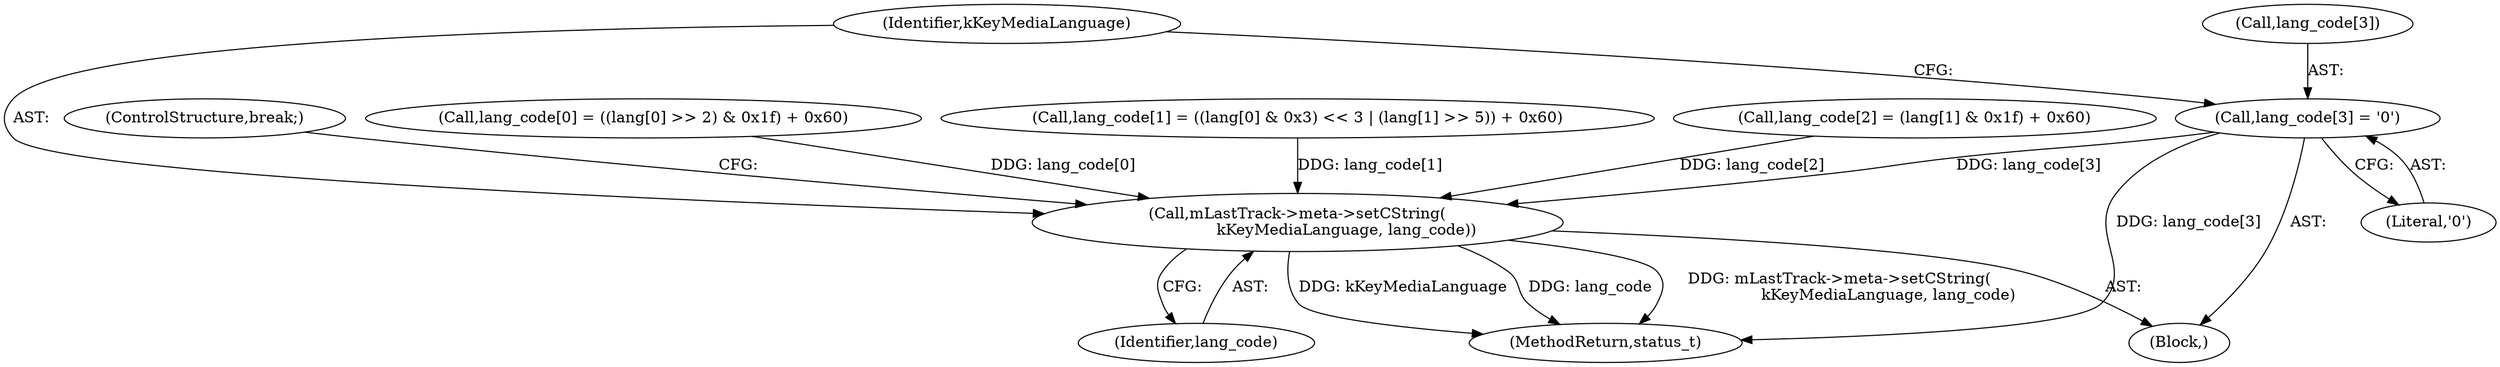 digraph "0_Android_f4a88c8ed4f8186b3d6e2852993e063fc33ff231@array" {
"1001358" [label="(Call,lang_code[3] = '\0')"];
"1001363" [label="(Call,mLastTrack->meta->setCString(\n                    kKeyMediaLanguage, lang_code))"];
"1001315" [label="(Call,lang_code[0] = ((lang[0] >> 2) & 0x1f) + 0x60)"];
"1001363" [label="(Call,mLastTrack->meta->setCString(\n                    kKeyMediaLanguage, lang_code))"];
"1001362" [label="(Literal,'\0')"];
"1001328" [label="(Call,lang_code[1] = ((lang[0] & 0x3) << 3 | (lang[1] >> 5)) + 0x60)"];
"1001347" [label="(Call,lang_code[2] = (lang[1] & 0x1f) + 0x60)"];
"1001364" [label="(Identifier,kKeyMediaLanguage)"];
"1001365" [label="(Identifier,lang_code)"];
"1001359" [label="(Call,lang_code[3])"];
"1001358" [label="(Call,lang_code[3] = '\0')"];
"1002911" [label="(MethodReturn,status_t)"];
"1001366" [label="(ControlStructure,break;)"];
"1001105" [label="(Block,)"];
"1001358" -> "1001105"  [label="AST: "];
"1001358" -> "1001362"  [label="CFG: "];
"1001359" -> "1001358"  [label="AST: "];
"1001362" -> "1001358"  [label="AST: "];
"1001364" -> "1001358"  [label="CFG: "];
"1001358" -> "1002911"  [label="DDG: lang_code[3]"];
"1001358" -> "1001363"  [label="DDG: lang_code[3]"];
"1001363" -> "1001105"  [label="AST: "];
"1001363" -> "1001365"  [label="CFG: "];
"1001364" -> "1001363"  [label="AST: "];
"1001365" -> "1001363"  [label="AST: "];
"1001366" -> "1001363"  [label="CFG: "];
"1001363" -> "1002911"  [label="DDG: mLastTrack->meta->setCString(\n                    kKeyMediaLanguage, lang_code)"];
"1001363" -> "1002911"  [label="DDG: kKeyMediaLanguage"];
"1001363" -> "1002911"  [label="DDG: lang_code"];
"1001328" -> "1001363"  [label="DDG: lang_code[1]"];
"1001315" -> "1001363"  [label="DDG: lang_code[0]"];
"1001347" -> "1001363"  [label="DDG: lang_code[2]"];
}
